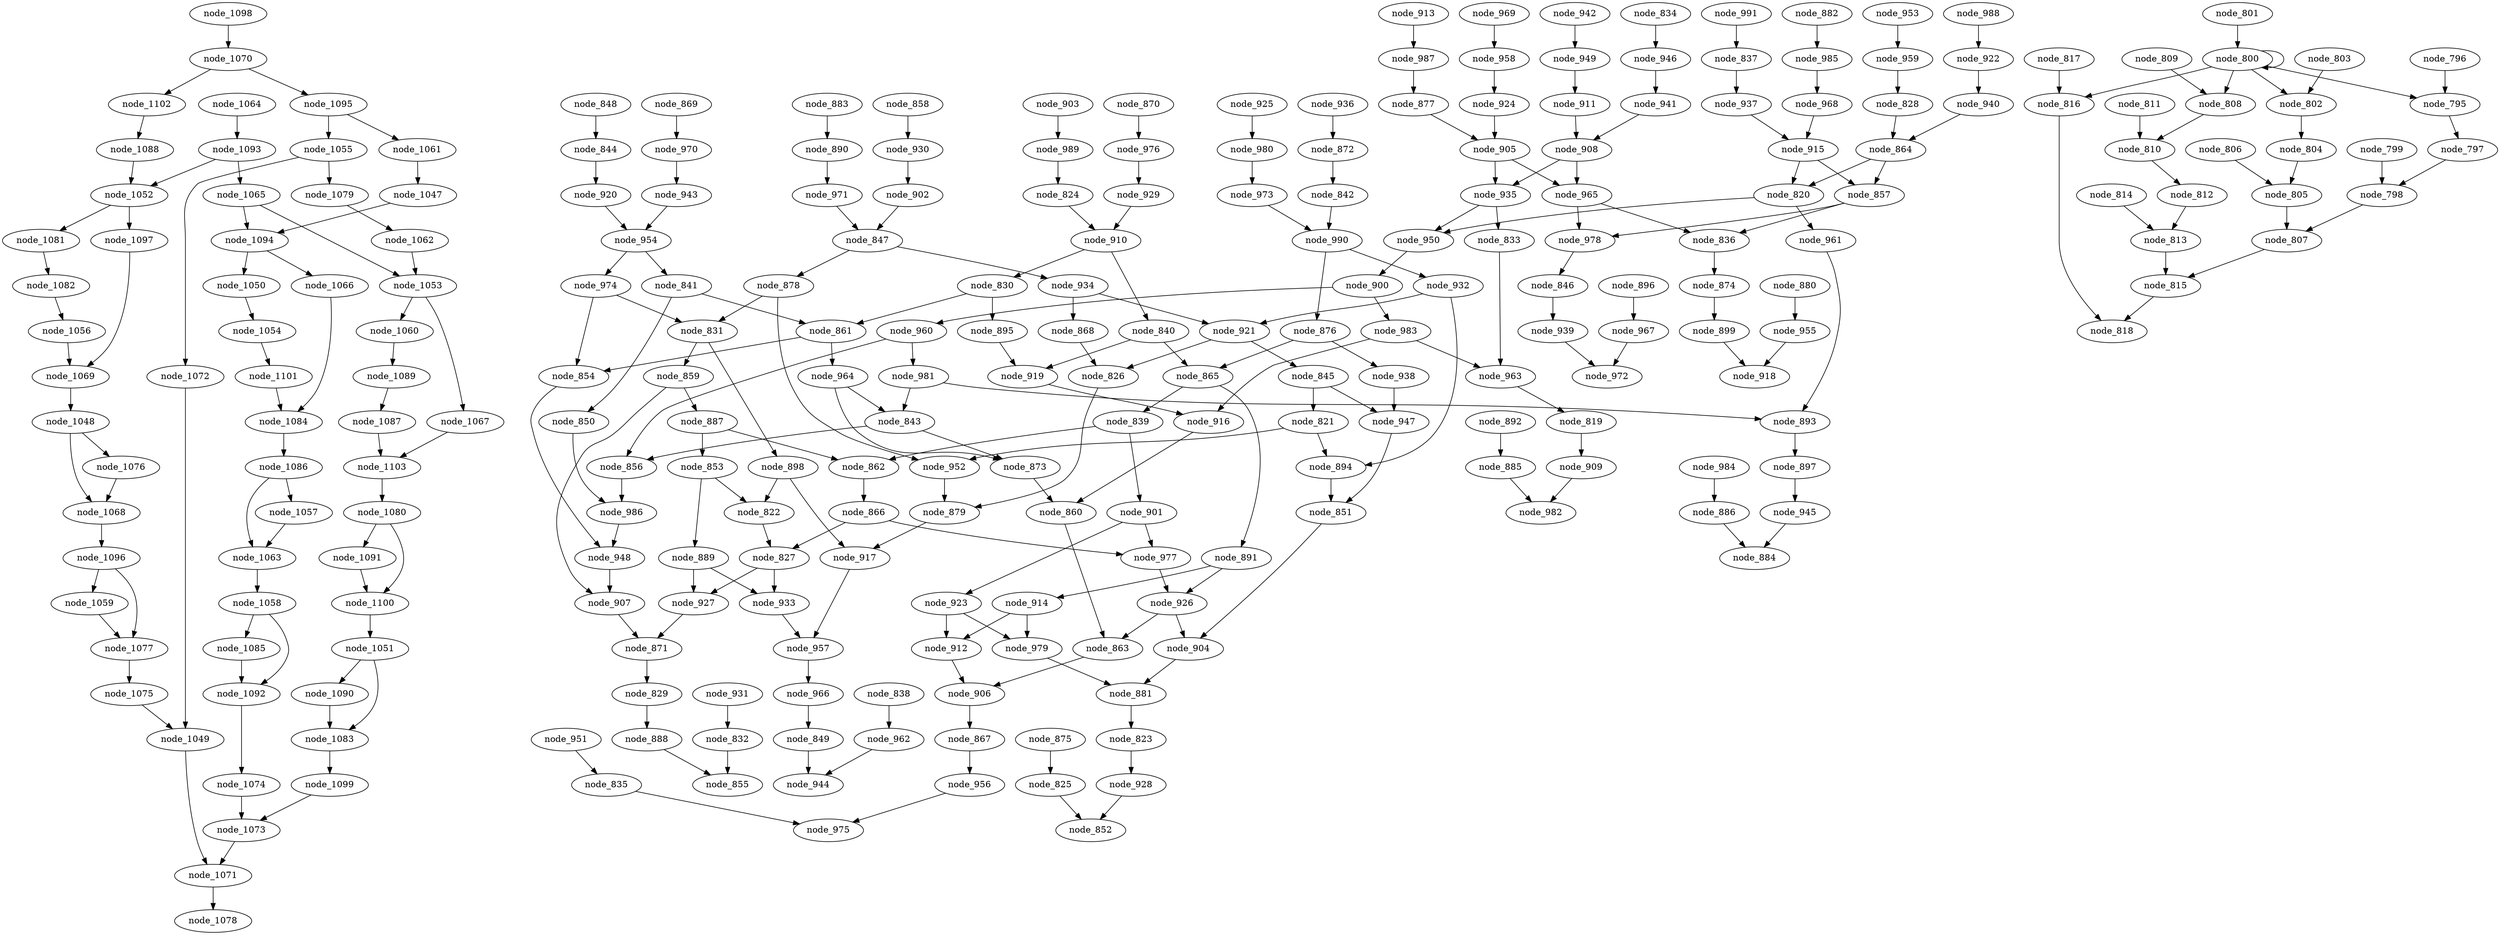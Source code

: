 digraph FilterRGB_jpeg_fdct_islow_conv3_{
	graph [name=FilterRGB];
	node_1047 -> node_1094;
	node_1048 -> node_1068;
	node_1048 -> node_1076;
	node_1049 -> node_1071;
	node_1050 -> node_1054;
	node_1051 -> node_1083;
	node_1051 -> node_1090;
	node_1052 -> node_1081;
	node_1052 -> node_1097;
	node_1053 -> node_1060;
	node_1053 -> node_1067;
	node_1054 -> node_1101;
	node_1055 -> node_1072;
	node_1055 -> node_1079;
	node_1056 -> node_1069;
	node_1057 -> node_1063;
	node_1058 -> node_1085;
	node_1058 -> node_1092;
	node_1059 -> node_1077;
	node_1060 -> node_1089;
	node_1061 -> node_1047;
	node_1062 -> node_1053;
	node_1063 -> node_1058;
	node_1064 -> node_1093;
	node_1065 -> node_1053;
	node_1065 -> node_1094;
	node_1066 -> node_1084;
	node_1067 -> node_1103;
	node_1068 -> node_1096;
	node_1069 -> node_1048;
	node_1070 -> node_1095;
	node_1070 -> node_1102;
	node_1071 -> node_1078;
	node_1072 -> node_1049;
	node_1073 -> node_1071;
	node_1074 -> node_1073;
	node_1075 -> node_1049;
	node_1076 -> node_1068;
	node_1077 -> node_1075;
	node_1079 -> node_1062;
	node_1080 -> node_1091;
	node_1080 -> node_1100;
	node_1081 -> node_1082;
	node_1082 -> node_1056;
	node_1083 -> node_1099;
	node_1084 -> node_1086;
	node_1085 -> node_1092;
	node_1086 -> node_1057;
	node_1086 -> node_1063;
	node_1087 -> node_1103;
	node_1088 -> node_1052;
	node_1089 -> node_1087;
	node_1090 -> node_1083;
	node_1091 -> node_1100;
	node_1092 -> node_1074;
	node_1093 -> node_1052;
	node_1093 -> node_1065;
	node_1094 -> node_1050;
	node_1094 -> node_1066;
	node_1095 -> node_1055;
	node_1095 -> node_1061;
	node_1096 -> node_1059;
	node_1096 -> node_1077;
	node_1097 -> node_1069;
	node_1098 -> node_1070;
	node_1099 -> node_1073;
	node_1100 -> node_1051;
	node_1101 -> node_1084;
	node_1102 -> node_1088;
	node_1103 -> node_1080;

	graph [name=jpeg_fdct_islow];
	node_819 -> node_909;
	node_820 -> node_950;
	node_820 -> node_961;
	node_821 -> node_894;
	node_821 -> node_952;
	node_822 -> node_827;
	node_823 -> node_928;
	node_824 -> node_910;
	node_825 -> node_852;
	node_826 -> node_879;
	node_827 -> node_927;
	node_827 -> node_933;
	node_828 -> node_864;
	node_829 -> node_888;
	node_830 -> node_861;
	node_830 -> node_895;
	node_831 -> node_859;
	node_831 -> node_898;
	node_832 -> node_855;
	node_833 -> node_963;
	node_834 -> node_946;
	node_835 -> node_975;
	node_836 -> node_874;
	node_837 -> node_937;
	node_838 -> node_962;
	node_839 -> node_862;
	node_839 -> node_901;
	node_840 -> node_865;
	node_840 -> node_919;
	node_841 -> node_850;
	node_841 -> node_861;
	node_842 -> node_990;
	node_843 -> node_856;
	node_843 -> node_873;
	node_844 -> node_920;
	node_845 -> node_821;
	node_845 -> node_947;
	node_846 -> node_939;
	node_847 -> node_878;
	node_847 -> node_934;
	node_848 -> node_844;
	node_849 -> node_944;
	node_850 -> node_986;
	node_851 -> node_904;
	node_853 -> node_822;
	node_853 -> node_889;
	node_854 -> node_948;
	node_856 -> node_986;
	node_857 -> node_836;
	node_857 -> node_978;
	node_858 -> node_930;
	node_859 -> node_887;
	node_859 -> node_907;
	node_860 -> node_863;
	node_861 -> node_854;
	node_861 -> node_964;
	node_862 -> node_866;
	node_863 -> node_906;
	node_864 -> node_820;
	node_864 -> node_857;
	node_865 -> node_839;
	node_865 -> node_891;
	node_866 -> node_827;
	node_866 -> node_977;
	node_867 -> node_956;
	node_868 -> node_826;
	node_869 -> node_970;
	node_870 -> node_976;
	node_871 -> node_829;
	node_872 -> node_842;
	node_873 -> node_860;
	node_874 -> node_899;
	node_875 -> node_825;
	node_876 -> node_865;
	node_876 -> node_938;
	node_877 -> node_905;
	node_878 -> node_831;
	node_878 -> node_952;
	node_879 -> node_917;
	node_880 -> node_955;
	node_881 -> node_823;
	node_882 -> node_985;
	node_883 -> node_890;
	node_885 -> node_982;
	node_886 -> node_884;
	node_887 -> node_853;
	node_887 -> node_862;
	node_888 -> node_855;
	node_889 -> node_927;
	node_889 -> node_933;
	node_890 -> node_971;
	node_891 -> node_914;
	node_891 -> node_926;
	node_892 -> node_885;
	node_893 -> node_897;
	node_894 -> node_851;
	node_895 -> node_919;
	node_896 -> node_967;
	node_897 -> node_945;
	node_898 -> node_822;
	node_898 -> node_917;
	node_899 -> node_918;
	node_900 -> node_960;
	node_900 -> node_983;
	node_901 -> node_923;
	node_901 -> node_977;
	node_902 -> node_847;
	node_903 -> node_989;
	node_904 -> node_881;
	node_905 -> node_935;
	node_905 -> node_965;
	node_906 -> node_867;
	node_907 -> node_871;
	node_908 -> node_935;
	node_908 -> node_965;
	node_909 -> node_982;
	node_910 -> node_830;
	node_910 -> node_840;
	node_911 -> node_908;
	node_912 -> node_906;
	node_913 -> node_987;
	node_914 -> node_912;
	node_914 -> node_979;
	node_915 -> node_820;
	node_915 -> node_857;
	node_916 -> node_860;
	node_917 -> node_957;
	node_919 -> node_916;
	node_920 -> node_954;
	node_921 -> node_826;
	node_921 -> node_845;
	node_922 -> node_940;
	node_923 -> node_912;
	node_923 -> node_979;
	node_924 -> node_905;
	node_925 -> node_980;
	node_926 -> node_863;
	node_926 -> node_904;
	node_927 -> node_871;
	node_928 -> node_852;
	node_929 -> node_910;
	node_930 -> node_902;
	node_931 -> node_832;
	node_932 -> node_894;
	node_932 -> node_921;
	node_933 -> node_957;
	node_934 -> node_868;
	node_934 -> node_921;
	node_935 -> node_833;
	node_935 -> node_950;
	node_936 -> node_872;
	node_937 -> node_915;
	node_938 -> node_947;
	node_939 -> node_972;
	node_940 -> node_864;
	node_941 -> node_908;
	node_942 -> node_949;
	node_943 -> node_954;
	node_945 -> node_884;
	node_946 -> node_941;
	node_947 -> node_851;
	node_948 -> node_907;
	node_949 -> node_911;
	node_950 -> node_900;
	node_951 -> node_835;
	node_952 -> node_879;
	node_953 -> node_959;
	node_954 -> node_841;
	node_954 -> node_974;
	node_955 -> node_918;
	node_956 -> node_975;
	node_957 -> node_966;
	node_958 -> node_924;
	node_959 -> node_828;
	node_960 -> node_856;
	node_960 -> node_981;
	node_961 -> node_893;
	node_962 -> node_944;
	node_963 -> node_819;
	node_964 -> node_843;
	node_964 -> node_873;
	node_965 -> node_836;
	node_965 -> node_978;
	node_966 -> node_849;
	node_967 -> node_972;
	node_968 -> node_915;
	node_969 -> node_958;
	node_970 -> node_943;
	node_971 -> node_847;
	node_973 -> node_990;
	node_974 -> node_831;
	node_974 -> node_854;
	node_976 -> node_929;
	node_977 -> node_926;
	node_978 -> node_846;
	node_979 -> node_881;
	node_980 -> node_973;
	node_981 -> node_843;
	node_981 -> node_893;
	node_983 -> node_916;
	node_983 -> node_963;
	node_984 -> node_886;
	node_985 -> node_968;
	node_986 -> node_948;
	node_987 -> node_877;
	node_988 -> node_922;
	node_989 -> node_824;
	node_990 -> node_876;
	node_990 -> node_932;
	node_991 -> node_837;

	graph [name=G];
	node_795 -> node_797;
	node_796 -> node_795;
	node_797 -> node_798;
	node_798 -> node_807;
	node_799 -> node_798;
	node_800 -> node_795;
	node_800 -> node_800;
	node_800 -> node_802;
	node_800 -> node_808;
	node_800 -> node_816;
	node_801 -> node_800;
	node_802 -> node_804;
	node_803 -> node_802;
	node_804 -> node_805;
	node_805 -> node_807;
	node_806 -> node_805;
	node_807 -> node_815;
	node_808 -> node_810;
	node_809 -> node_808;
	node_810 -> node_812;
	node_811 -> node_810;
	node_812 -> node_813;
	node_813 -> node_815;
	node_814 -> node_813;
	node_815 -> node_818;
	node_816 -> node_818;
	node_817 -> node_816;

}

